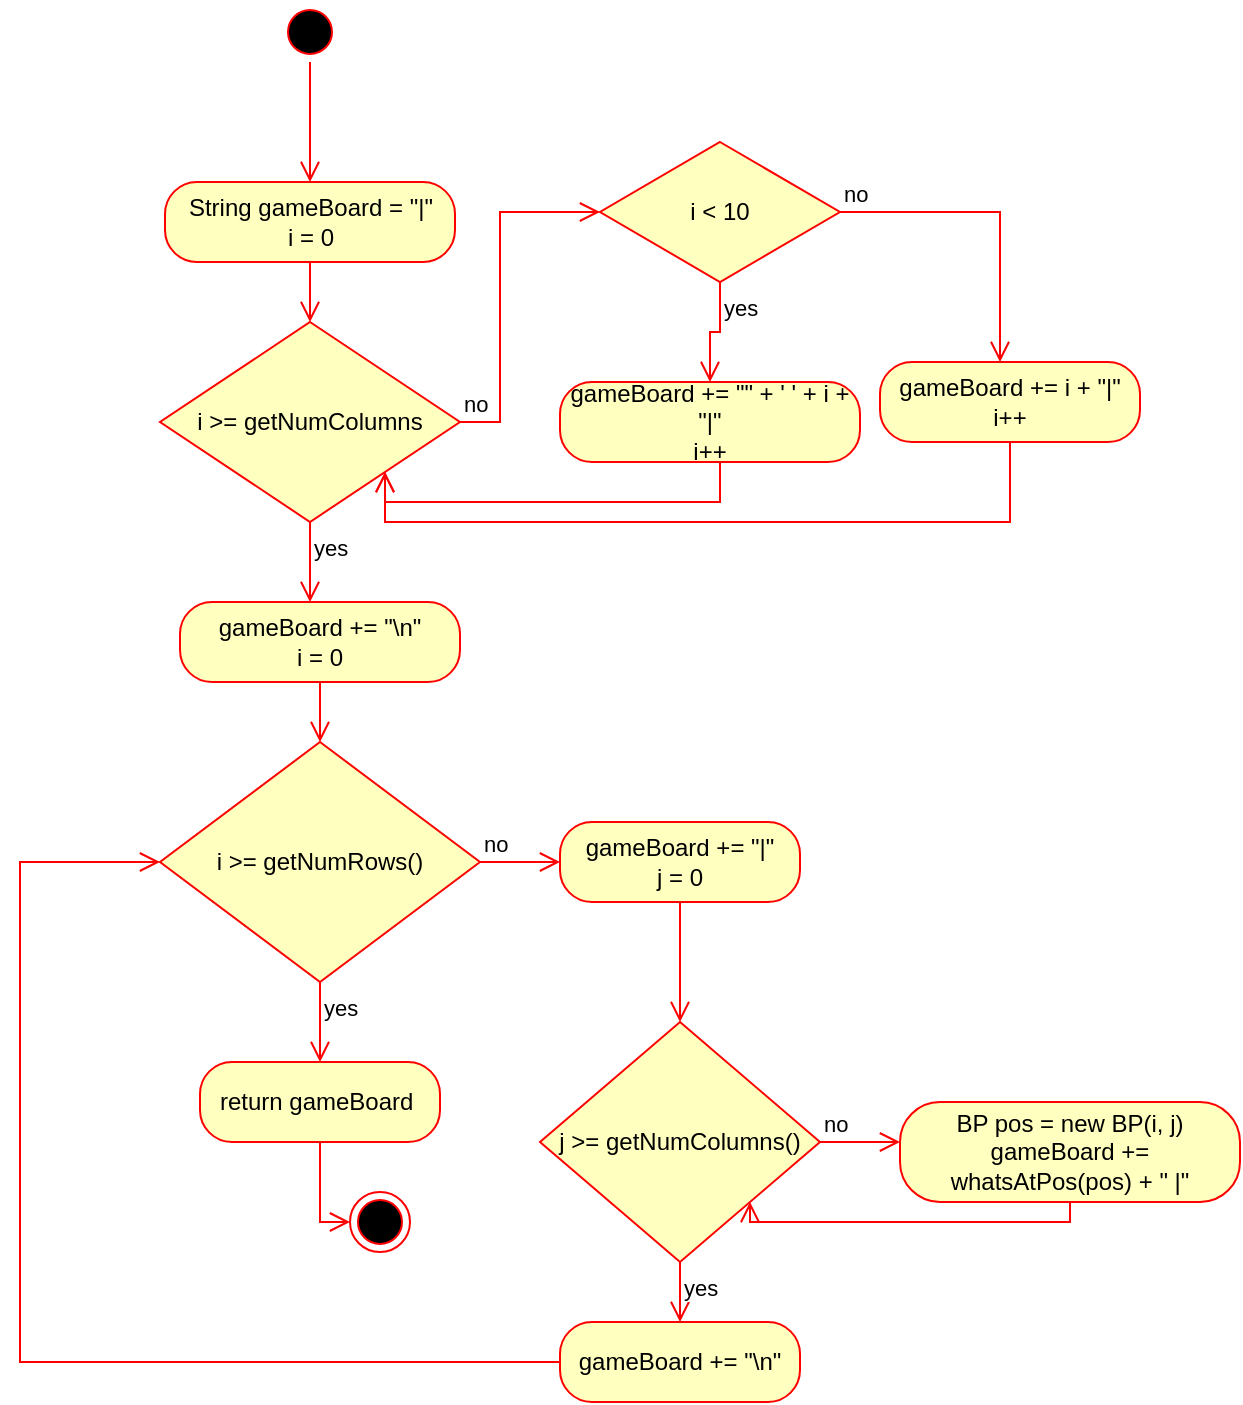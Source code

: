 <mxfile version="17.1.0" type="device"><diagram id="oehBVDXDDSLL4XB0wZjl" name="Page-1"><mxGraphModel dx="781" dy="1112" grid="1" gridSize="10" guides="1" tooltips="1" connect="1" arrows="1" fold="1" page="1" pageScale="1" pageWidth="850" pageHeight="1100" math="0" shadow="0"><root><mxCell id="0"/><mxCell id="1" parent="0"/><mxCell id="r0Ryn0NdjeD5MfMQY0vC-1" value="" style="ellipse;html=1;shape=startState;fillColor=#000000;strokeColor=#ff0000;" parent="1" vertex="1"><mxGeometry x="360" y="240" width="30" height="30" as="geometry"/></mxCell><mxCell id="r0Ryn0NdjeD5MfMQY0vC-2" value="" style="edgeStyle=orthogonalEdgeStyle;html=1;verticalAlign=bottom;endArrow=open;endSize=8;strokeColor=#ff0000;rounded=0;" parent="1" source="r0Ryn0NdjeD5MfMQY0vC-1" edge="1"><mxGeometry relative="1" as="geometry"><mxPoint x="375" y="330" as="targetPoint"/></mxGeometry></mxCell><mxCell id="r0Ryn0NdjeD5MfMQY0vC-3" value="String gameBoard = &quot;|&quot;&lt;br&gt;i = 0" style="rounded=1;whiteSpace=wrap;html=1;arcSize=40;fontColor=#000000;fillColor=#ffffc0;strokeColor=#ff0000;" parent="1" vertex="1"><mxGeometry x="302.5" y="330" width="145" height="40" as="geometry"/></mxCell><mxCell id="r0Ryn0NdjeD5MfMQY0vC-4" value="" style="edgeStyle=orthogonalEdgeStyle;html=1;verticalAlign=bottom;endArrow=open;endSize=8;strokeColor=#ff0000;rounded=0;" parent="1" source="r0Ryn0NdjeD5MfMQY0vC-3" edge="1"><mxGeometry relative="1" as="geometry"><mxPoint x="375" y="400" as="targetPoint"/></mxGeometry></mxCell><mxCell id="r0Ryn0NdjeD5MfMQY0vC-5" value="i &amp;gt;= getNumColumns" style="rhombus;whiteSpace=wrap;html=1;fillColor=#ffffc0;strokeColor=#ff0000;" parent="1" vertex="1"><mxGeometry x="300" y="400" width="150" height="100" as="geometry"/></mxCell><mxCell id="r0Ryn0NdjeD5MfMQY0vC-6" value="no" style="edgeStyle=orthogonalEdgeStyle;html=1;align=left;verticalAlign=bottom;endArrow=open;endSize=8;strokeColor=#ff0000;rounded=0;entryX=0;entryY=0.5;entryDx=0;entryDy=0;" parent="1" source="r0Ryn0NdjeD5MfMQY0vC-5" edge="1" target="_R6AazgRLah7dQakp1-d-1"><mxGeometry x="-1" relative="1" as="geometry"><mxPoint x="480" y="450" as="targetPoint"/><Array as="points"><mxPoint x="470" y="450"/><mxPoint x="470" y="345"/></Array></mxGeometry></mxCell><mxCell id="r0Ryn0NdjeD5MfMQY0vC-7" value="yes" style="edgeStyle=orthogonalEdgeStyle;html=1;align=left;verticalAlign=top;endArrow=open;endSize=8;strokeColor=#ff0000;rounded=0;" parent="1" source="r0Ryn0NdjeD5MfMQY0vC-5" edge="1"><mxGeometry x="-1" relative="1" as="geometry"><mxPoint x="375" y="540" as="targetPoint"/></mxGeometry></mxCell><mxCell id="r0Ryn0NdjeD5MfMQY0vC-8" value="gameBoard += &quot;&quot; + ' ' + i + &quot;|&quot;&lt;br&gt;i++" style="rounded=1;whiteSpace=wrap;html=1;arcSize=40;fontColor=#000000;fillColor=#ffffc0;strokeColor=#ff0000;" parent="1" vertex="1"><mxGeometry x="500" y="430" width="150" height="40" as="geometry"/></mxCell><mxCell id="r0Ryn0NdjeD5MfMQY0vC-9" value="" style="edgeStyle=orthogonalEdgeStyle;html=1;verticalAlign=bottom;endArrow=open;endSize=8;strokeColor=#ff0000;rounded=0;entryX=1;entryY=1;entryDx=0;entryDy=0;" parent="1" source="r0Ryn0NdjeD5MfMQY0vC-8" target="r0Ryn0NdjeD5MfMQY0vC-5" edge="1"><mxGeometry relative="1" as="geometry"><mxPoint x="540" y="530" as="targetPoint"/><Array as="points"><mxPoint x="580" y="490"/><mxPoint x="413" y="490"/></Array></mxGeometry></mxCell><mxCell id="r0Ryn0NdjeD5MfMQY0vC-10" value="gameBoard += &quot;\n&quot;&lt;br&gt;i = 0" style="rounded=1;whiteSpace=wrap;html=1;arcSize=40;fontColor=#000000;fillColor=#ffffc0;strokeColor=#ff0000;" parent="1" vertex="1"><mxGeometry x="310" y="540" width="140" height="40" as="geometry"/></mxCell><mxCell id="r0Ryn0NdjeD5MfMQY0vC-11" value="" style="edgeStyle=orthogonalEdgeStyle;html=1;verticalAlign=bottom;endArrow=open;endSize=8;strokeColor=#ff0000;rounded=0;" parent="1" source="r0Ryn0NdjeD5MfMQY0vC-10" edge="1"><mxGeometry relative="1" as="geometry"><mxPoint x="380" y="610" as="targetPoint"/></mxGeometry></mxCell><mxCell id="r0Ryn0NdjeD5MfMQY0vC-12" value="i &amp;gt;= getNumRows()" style="rhombus;whiteSpace=wrap;html=1;fillColor=#ffffc0;strokeColor=#ff0000;" parent="1" vertex="1"><mxGeometry x="300" y="610" width="160" height="120" as="geometry"/></mxCell><mxCell id="r0Ryn0NdjeD5MfMQY0vC-13" value="no" style="edgeStyle=orthogonalEdgeStyle;html=1;align=left;verticalAlign=bottom;endArrow=open;endSize=8;strokeColor=#ff0000;rounded=0;" parent="1" source="r0Ryn0NdjeD5MfMQY0vC-12" edge="1"><mxGeometry x="-1" relative="1" as="geometry"><mxPoint x="500" y="670" as="targetPoint"/></mxGeometry></mxCell><mxCell id="r0Ryn0NdjeD5MfMQY0vC-14" value="yes" style="edgeStyle=orthogonalEdgeStyle;html=1;align=left;verticalAlign=top;endArrow=open;endSize=8;strokeColor=#ff0000;rounded=0;" parent="1" source="r0Ryn0NdjeD5MfMQY0vC-12" edge="1"><mxGeometry x="-1" relative="1" as="geometry"><mxPoint x="380" y="770" as="targetPoint"/></mxGeometry></mxCell><mxCell id="r0Ryn0NdjeD5MfMQY0vC-15" value="gameBoard += &quot;|&quot;&lt;br&gt;j = 0" style="rounded=1;whiteSpace=wrap;html=1;arcSize=40;fontColor=#000000;fillColor=#ffffc0;strokeColor=#ff0000;" parent="1" vertex="1"><mxGeometry x="500" y="650" width="120" height="40" as="geometry"/></mxCell><mxCell id="r0Ryn0NdjeD5MfMQY0vC-16" value="" style="edgeStyle=orthogonalEdgeStyle;html=1;verticalAlign=bottom;endArrow=open;endSize=8;strokeColor=#ff0000;rounded=0;" parent="1" source="r0Ryn0NdjeD5MfMQY0vC-15" edge="1"><mxGeometry relative="1" as="geometry"><mxPoint x="560" y="750" as="targetPoint"/></mxGeometry></mxCell><mxCell id="r0Ryn0NdjeD5MfMQY0vC-17" value="j &amp;gt;= getNumColumns()" style="rhombus;whiteSpace=wrap;html=1;fillColor=#ffffc0;strokeColor=#ff0000;" parent="1" vertex="1"><mxGeometry x="490" y="750" width="140" height="120" as="geometry"/></mxCell><mxCell id="r0Ryn0NdjeD5MfMQY0vC-18" value="no" style="edgeStyle=orthogonalEdgeStyle;html=1;align=left;verticalAlign=bottom;endArrow=open;endSize=8;strokeColor=#ff0000;rounded=0;" parent="1" source="r0Ryn0NdjeD5MfMQY0vC-17" edge="1"><mxGeometry x="-1" relative="1" as="geometry"><mxPoint x="670" y="810" as="targetPoint"/></mxGeometry></mxCell><mxCell id="r0Ryn0NdjeD5MfMQY0vC-19" value="yes" style="edgeStyle=orthogonalEdgeStyle;html=1;align=left;verticalAlign=top;endArrow=open;endSize=8;strokeColor=#ff0000;rounded=0;" parent="1" source="r0Ryn0NdjeD5MfMQY0vC-17" edge="1"><mxGeometry x="-1" relative="1" as="geometry"><mxPoint x="560" y="900" as="targetPoint"/></mxGeometry></mxCell><mxCell id="r0Ryn0NdjeD5MfMQY0vC-20" value="BP pos = new BP(i, j)&lt;br&gt;gameBoard += whatsAtPos(pos) + &quot; |&quot;" style="rounded=1;whiteSpace=wrap;html=1;arcSize=40;fontColor=#000000;fillColor=#ffffc0;strokeColor=#ff0000;" parent="1" vertex="1"><mxGeometry x="670" y="790" width="170" height="50" as="geometry"/></mxCell><mxCell id="r0Ryn0NdjeD5MfMQY0vC-21" value="" style="edgeStyle=orthogonalEdgeStyle;html=1;verticalAlign=bottom;endArrow=open;endSize=8;strokeColor=#ff0000;rounded=0;entryX=1;entryY=1;entryDx=0;entryDy=0;" parent="1" source="r0Ryn0NdjeD5MfMQY0vC-20" target="r0Ryn0NdjeD5MfMQY0vC-17" edge="1"><mxGeometry relative="1" as="geometry"><mxPoint x="730" y="890" as="targetPoint"/><Array as="points"><mxPoint x="755" y="850"/><mxPoint x="595" y="850"/></Array></mxGeometry></mxCell><mxCell id="r0Ryn0NdjeD5MfMQY0vC-22" value="gameBoard += &quot;\n&quot;" style="rounded=1;whiteSpace=wrap;html=1;arcSize=40;fontColor=#000000;fillColor=#ffffc0;strokeColor=#ff0000;" parent="1" vertex="1"><mxGeometry x="500" y="900" width="120" height="40" as="geometry"/></mxCell><mxCell id="r0Ryn0NdjeD5MfMQY0vC-23" value="" style="edgeStyle=orthogonalEdgeStyle;html=1;verticalAlign=bottom;endArrow=open;endSize=8;strokeColor=#ff0000;rounded=0;entryX=0;entryY=0.5;entryDx=0;entryDy=0;" parent="1" source="r0Ryn0NdjeD5MfMQY0vC-22" target="r0Ryn0NdjeD5MfMQY0vC-12" edge="1"><mxGeometry relative="1" as="geometry"><mxPoint x="560" y="1000" as="targetPoint"/><Array as="points"><mxPoint x="230" y="920"/><mxPoint x="230" y="670"/></Array></mxGeometry></mxCell><mxCell id="r0Ryn0NdjeD5MfMQY0vC-24" value="return gameBoard&amp;nbsp;" style="rounded=1;whiteSpace=wrap;html=1;arcSize=40;fontColor=#000000;fillColor=#ffffc0;strokeColor=#ff0000;" parent="1" vertex="1"><mxGeometry x="320" y="770" width="120" height="40" as="geometry"/></mxCell><mxCell id="r0Ryn0NdjeD5MfMQY0vC-25" value="" style="edgeStyle=orthogonalEdgeStyle;html=1;verticalAlign=bottom;endArrow=open;endSize=8;strokeColor=#ff0000;rounded=0;" parent="1" source="r0Ryn0NdjeD5MfMQY0vC-24" target="r0Ryn0NdjeD5MfMQY0vC-26" edge="1"><mxGeometry relative="1" as="geometry"><mxPoint x="410" y="850" as="targetPoint"/><Array as="points"><mxPoint x="380" y="830"/><mxPoint x="380" y="830"/></Array></mxGeometry></mxCell><mxCell id="r0Ryn0NdjeD5MfMQY0vC-26" value="" style="ellipse;html=1;shape=endState;fillColor=#000000;strokeColor=#ff0000;" parent="1" vertex="1"><mxGeometry x="395" y="835" width="30" height="30" as="geometry"/></mxCell><mxCell id="_R6AazgRLah7dQakp1-d-1" value="i &amp;lt; 10" style="rhombus;whiteSpace=wrap;html=1;fillColor=#ffffc0;strokeColor=#ff0000;" vertex="1" parent="1"><mxGeometry x="520" y="310" width="120" height="70" as="geometry"/></mxCell><mxCell id="_R6AazgRLah7dQakp1-d-2" value="no" style="edgeStyle=orthogonalEdgeStyle;html=1;align=left;verticalAlign=bottom;endArrow=open;endSize=8;strokeColor=#ff0000;rounded=0;" edge="1" source="_R6AazgRLah7dQakp1-d-1" parent="1"><mxGeometry x="-1" relative="1" as="geometry"><mxPoint x="720" y="420" as="targetPoint"/><Array as="points"><mxPoint x="720" y="345"/></Array></mxGeometry></mxCell><mxCell id="_R6AazgRLah7dQakp1-d-3" value="yes" style="edgeStyle=orthogonalEdgeStyle;html=1;align=left;verticalAlign=top;endArrow=open;endSize=8;strokeColor=#ff0000;rounded=0;entryX=0.5;entryY=0;entryDx=0;entryDy=0;" edge="1" source="_R6AazgRLah7dQakp1-d-1" parent="1" target="r0Ryn0NdjeD5MfMQY0vC-8"><mxGeometry x="-1" relative="1" as="geometry"><mxPoint x="580" y="440" as="targetPoint"/></mxGeometry></mxCell><mxCell id="_R6AazgRLah7dQakp1-d-5" value="gameBoard += i + &quot;|&quot;&lt;br&gt;i++" style="rounded=1;whiteSpace=wrap;html=1;arcSize=40;fontColor=#000000;fillColor=#ffffc0;strokeColor=#ff0000;" vertex="1" parent="1"><mxGeometry x="660" y="420" width="130" height="40" as="geometry"/></mxCell><mxCell id="_R6AazgRLah7dQakp1-d-6" value="" style="edgeStyle=orthogonalEdgeStyle;html=1;verticalAlign=bottom;endArrow=open;endSize=8;strokeColor=#ff0000;rounded=0;entryX=1;entryY=1;entryDx=0;entryDy=0;" edge="1" source="_R6AazgRLah7dQakp1-d-5" parent="1" target="r0Ryn0NdjeD5MfMQY0vC-5"><mxGeometry relative="1" as="geometry"><mxPoint x="720" y="520" as="targetPoint"/><Array as="points"><mxPoint x="725" y="500"/><mxPoint x="413" y="500"/></Array></mxGeometry></mxCell></root></mxGraphModel></diagram></mxfile>